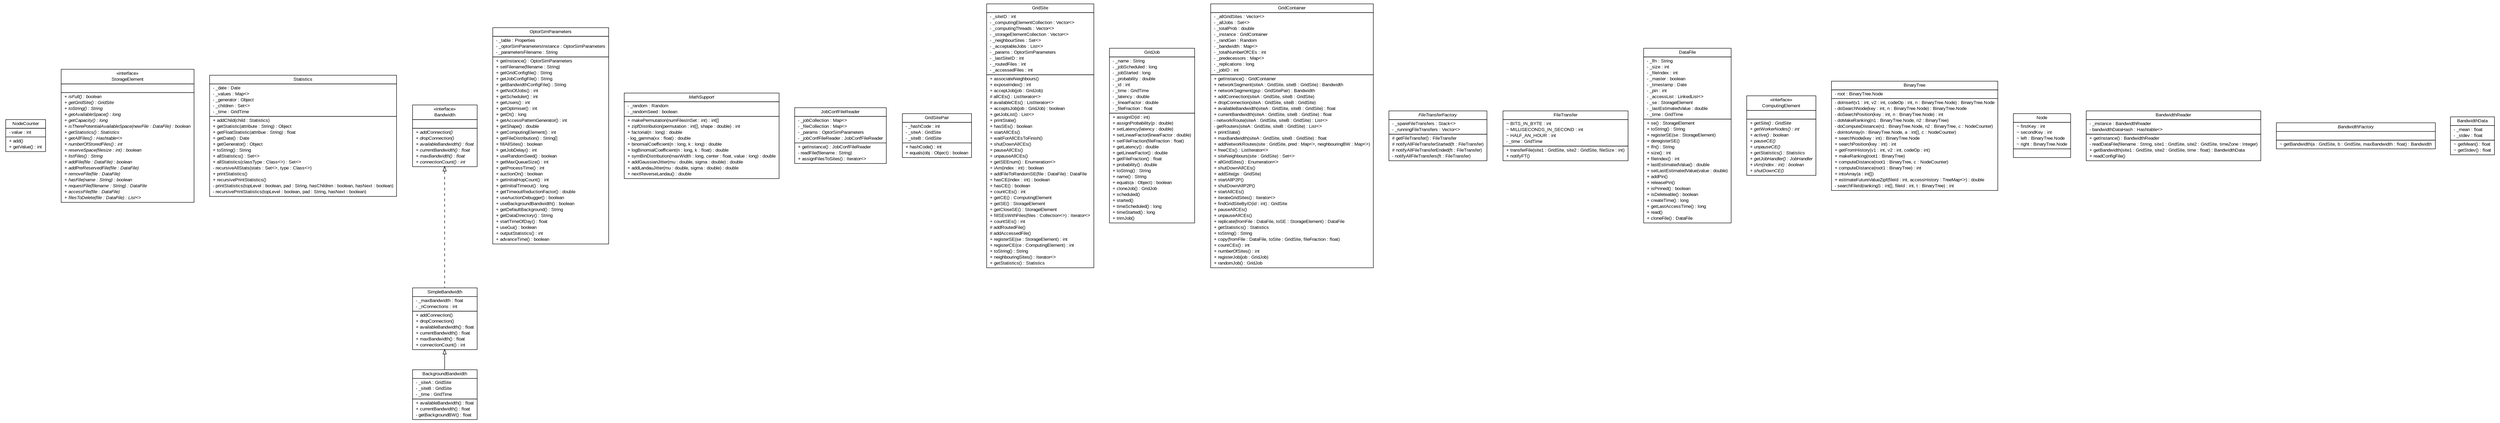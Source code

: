 #!/usr/local/bin/dot
#
# Class diagram 
# Generated by UMLGraph version R5_7_2-3-gee82a7 (http://www.umlgraph.org/)
#

digraph G {
	edge [fontname="arial",fontsize=10,labelfontname="arial",labelfontsize=10];
	node [fontname="arial",fontsize=10,shape=plaintext];
	nodesep=0.25;
	ranksep=0.5;
	// org.edg.data.replication.optorsim.infrastructure.NodeCounter
	c260 [label=<<table title="org.edg.data.replication.optorsim.infrastructure.NodeCounter" border="0" cellborder="1" cellspacing="0" cellpadding="2" port="p" href="./NodeCounter.html">
		<tr><td><table border="0" cellspacing="0" cellpadding="1">
<tr><td align="center" balign="center"> NodeCounter </td></tr>
		</table></td></tr>
		<tr><td><table border="0" cellspacing="0" cellpadding="1">
<tr><td align="left" balign="left"> - value : int </td></tr>
		</table></td></tr>
		<tr><td><table border="0" cellspacing="0" cellpadding="1">
<tr><td align="left" balign="left"> + add() </td></tr>
<tr><td align="left" balign="left"> + getValue() : int </td></tr>
		</table></td></tr>
		</table>>, URL="./NodeCounter.html", fontname="arial", fontcolor="black", fontsize=10.0];
	// org.edg.data.replication.optorsim.infrastructure.StorageElement
	c261 [label=<<table title="org.edg.data.replication.optorsim.infrastructure.StorageElement" border="0" cellborder="1" cellspacing="0" cellpadding="2" port="p" href="./StorageElement.html">
		<tr><td><table border="0" cellspacing="0" cellpadding="1">
<tr><td align="center" balign="center"> &#171;interface&#187; </td></tr>
<tr><td align="center" balign="center"> StorageElement </td></tr>
		</table></td></tr>
		<tr><td><table border="0" cellspacing="0" cellpadding="1">
<tr><td align="left" balign="left">  </td></tr>
		</table></td></tr>
		<tr><td><table border="0" cellspacing="0" cellpadding="1">
<tr><td align="left" balign="left"><font face="arial italic" point-size="10.0"> + isFull() : boolean </font></td></tr>
<tr><td align="left" balign="left"><font face="arial italic" point-size="10.0"> + getGridSite() : GridSite </font></td></tr>
<tr><td align="left" balign="left"><font face="arial italic" point-size="10.0"> + toString() : String </font></td></tr>
<tr><td align="left" balign="left"><font face="arial italic" point-size="10.0"> + getAvailableSpace() : long </font></td></tr>
<tr><td align="left" balign="left"><font face="arial italic" point-size="10.0"> + getCapacity() : long </font></td></tr>
<tr><td align="left" balign="left"><font face="arial italic" point-size="10.0"> + isTherePotentialAvailableSpace(newFile : DataFile) : boolean </font></td></tr>
<tr><td align="left" balign="left"><font face="arial italic" point-size="10.0"> + getStatistics() : Statistics </font></td></tr>
<tr><td align="left" balign="left"><font face="arial italic" point-size="10.0"> + getAllFiles() : Hashtable&lt;&gt; </font></td></tr>
<tr><td align="left" balign="left"><font face="arial italic" point-size="10.0"> + numberOfStoredFiles() : int </font></td></tr>
<tr><td align="left" balign="left"><font face="arial italic" point-size="10.0"> + reserveSpace(filesize : int) : boolean </font></td></tr>
<tr><td align="left" balign="left"><font face="arial italic" point-size="10.0"> + listFiles() : String </font></td></tr>
<tr><td align="left" balign="left"><font face="arial italic" point-size="10.0"> + addFile(file : DataFile) : boolean </font></td></tr>
<tr><td align="left" balign="left"><font face="arial italic" point-size="10.0"> + addPreReservedFile(file : DataFile) </font></td></tr>
<tr><td align="left" balign="left"><font face="arial italic" point-size="10.0"> + removeFile(file : DataFile) </font></td></tr>
<tr><td align="left" balign="left"><font face="arial italic" point-size="10.0"> + hasFile(name : String) : boolean </font></td></tr>
<tr><td align="left" balign="left"><font face="arial italic" point-size="10.0"> + requestFile(filename : String) : DataFile </font></td></tr>
<tr><td align="left" balign="left"><font face="arial italic" point-size="10.0"> + accessFile(file : DataFile) </font></td></tr>
<tr><td align="left" balign="left"><font face="arial italic" point-size="10.0"> + filesToDelete(file : DataFile) : List&lt;&gt; </font></td></tr>
		</table></td></tr>
		</table>>, URL="./StorageElement.html", fontname="arial", fontcolor="black", fontsize=10.0];
	// org.edg.data.replication.optorsim.infrastructure.Statistics
	c262 [label=<<table title="org.edg.data.replication.optorsim.infrastructure.Statistics" border="0" cellborder="1" cellspacing="0" cellpadding="2" port="p" href="./Statistics.html">
		<tr><td><table border="0" cellspacing="0" cellpadding="1">
<tr><td align="center" balign="center"> Statistics </td></tr>
		</table></td></tr>
		<tr><td><table border="0" cellspacing="0" cellpadding="1">
<tr><td align="left" balign="left"> - _date : Date </td></tr>
<tr><td align="left" balign="left"> - _values : Map&lt;&gt; </td></tr>
<tr><td align="left" balign="left"> - _generator : Object </td></tr>
<tr><td align="left" balign="left"> - _children : Set&lt;&gt; </td></tr>
<tr><td align="left" balign="left"> - _time : GridTime </td></tr>
		</table></td></tr>
		<tr><td><table border="0" cellspacing="0" cellpadding="1">
<tr><td align="left" balign="left"> + addChild(child : Statistics) </td></tr>
<tr><td align="left" balign="left"> + getStatistic(attribute : String) : Object </td></tr>
<tr><td align="left" balign="left"> + getFloatStatistic(attribue : String) : float </td></tr>
<tr><td align="left" balign="left"> + getDate() : Date </td></tr>
<tr><td align="left" balign="left"> + getGenerator() : Object </td></tr>
<tr><td align="left" balign="left"> + toString() : String </td></tr>
<tr><td align="left" balign="left"> + allStatistics() : Set&lt;&gt; </td></tr>
<tr><td align="left" balign="left"> + allStatistics(classType : Class&lt;&gt;) : Set&lt;&gt; </td></tr>
<tr><td align="left" balign="left"> - recursiveAllStats(stats : Set&lt;&gt;, type : Class&lt;&gt;) </td></tr>
<tr><td align="left" balign="left"> + printStatistics() </td></tr>
<tr><td align="left" balign="left"> + recursivePrintStatistics() </td></tr>
<tr><td align="left" balign="left"> - printStatistics(topLevel : boolean, pad : String, hasChildren : boolean, hasNext : boolean) </td></tr>
<tr><td align="left" balign="left"> - recursivePrintStatistics(topLevel : boolean, pad : String, hasNext : boolean) </td></tr>
		</table></td></tr>
		</table>>, URL="./Statistics.html", fontname="arial", fontcolor="black", fontsize=10.0];
	// org.edg.data.replication.optorsim.infrastructure.SimpleBandwidth
	c263 [label=<<table title="org.edg.data.replication.optorsim.infrastructure.SimpleBandwidth" border="0" cellborder="1" cellspacing="0" cellpadding="2" port="p" href="./SimpleBandwidth.html">
		<tr><td><table border="0" cellspacing="0" cellpadding="1">
<tr><td align="center" balign="center"> SimpleBandwidth </td></tr>
		</table></td></tr>
		<tr><td><table border="0" cellspacing="0" cellpadding="1">
<tr><td align="left" balign="left"> - _maxBandwidth : float </td></tr>
<tr><td align="left" balign="left"> - _nConnections : int </td></tr>
		</table></td></tr>
		<tr><td><table border="0" cellspacing="0" cellpadding="1">
<tr><td align="left" balign="left"> + addConnection() </td></tr>
<tr><td align="left" balign="left"> + dropConnection() </td></tr>
<tr><td align="left" balign="left"> + availableBandwidth() : float </td></tr>
<tr><td align="left" balign="left"> + currentBandwidth() : float </td></tr>
<tr><td align="left" balign="left"> + maxBandwidth() : float </td></tr>
<tr><td align="left" balign="left"> + connectionCount() : int </td></tr>
		</table></td></tr>
		</table>>, URL="./SimpleBandwidth.html", fontname="arial", fontcolor="black", fontsize=10.0];
	// org.edg.data.replication.optorsim.infrastructure.OptorSimParameters
	c264 [label=<<table title="org.edg.data.replication.optorsim.infrastructure.OptorSimParameters" border="0" cellborder="1" cellspacing="0" cellpadding="2" port="p" href="./OptorSimParameters.html">
		<tr><td><table border="0" cellspacing="0" cellpadding="1">
<tr><td align="center" balign="center"> OptorSimParameters </td></tr>
		</table></td></tr>
		<tr><td><table border="0" cellspacing="0" cellpadding="1">
<tr><td align="left" balign="left"> - _table : Properties </td></tr>
<tr><td align="left" balign="left"> - _optorSimParametersInstance : OptorSimParameters </td></tr>
<tr><td align="left" balign="left"> - _parametersFilename : String </td></tr>
		</table></td></tr>
		<tr><td><table border="0" cellspacing="0" cellpadding="1">
<tr><td align="left" balign="left"> + getInstance() : OptorSimParameters </td></tr>
<tr><td align="left" balign="left"> + setFilename(filename : String) </td></tr>
<tr><td align="left" balign="left"> + getGridConfigfile() : String </td></tr>
<tr><td align="left" balign="left"> + getJobConfigFile() : String </td></tr>
<tr><td align="left" balign="left"> + getBandwidthConfigFile() : String </td></tr>
<tr><td align="left" balign="left"> + getNoOfJobs() : int </td></tr>
<tr><td align="left" balign="left"> + getScheduler() : int </td></tr>
<tr><td align="left" balign="left"> + getUsers() : int </td></tr>
<tr><td align="left" balign="left"> + getOptimiser() : int </td></tr>
<tr><td align="left" balign="left"> + getDt() : long </td></tr>
<tr><td align="left" balign="left"> + getAccessPatternGenerator() : int </td></tr>
<tr><td align="left" balign="left"> + getShape() : double </td></tr>
<tr><td align="left" balign="left"> + getComputingElement() : int </td></tr>
<tr><td align="left" balign="left"> + getFileDistribution() : String[] </td></tr>
<tr><td align="left" balign="left"> + fillAllSites() : boolean </td></tr>
<tr><td align="left" balign="left"> + getJobDelay() : int </td></tr>
<tr><td align="left" balign="left"> + useRandomSeed() : boolean </td></tr>
<tr><td align="left" balign="left"> + getMaxQueueSize() : int </td></tr>
<tr><td align="left" balign="left"> + getProcessTime() : int </td></tr>
<tr><td align="left" balign="left"> + auctionOn() : boolean </td></tr>
<tr><td align="left" balign="left"> + getInitialHopCount() : int </td></tr>
<tr><td align="left" balign="left"> + getInitialTimeout() : long </td></tr>
<tr><td align="left" balign="left"> + getTimeoutReductionFactor() : double </td></tr>
<tr><td align="left" balign="left"> + useAuctionDebugger() : boolean </td></tr>
<tr><td align="left" balign="left"> + useBackgroundBandwidth() : boolean </td></tr>
<tr><td align="left" balign="left"> + getDefaultBackground() : String </td></tr>
<tr><td align="left" balign="left"> + getDataDirectory() : String </td></tr>
<tr><td align="left" balign="left"> + startTimeOfDay() : float </td></tr>
<tr><td align="left" balign="left"> + useGui() : boolean </td></tr>
<tr><td align="left" balign="left"> + outputStatistics() : int </td></tr>
<tr><td align="left" balign="left"> + advanceTime() : boolean </td></tr>
		</table></td></tr>
		</table>>, URL="./OptorSimParameters.html", fontname="arial", fontcolor="black", fontsize=10.0];
	// org.edg.data.replication.optorsim.infrastructure.MathSupport
	c265 [label=<<table title="org.edg.data.replication.optorsim.infrastructure.MathSupport" border="0" cellborder="1" cellspacing="0" cellpadding="2" port="p" href="./MathSupport.html">
		<tr><td><table border="0" cellspacing="0" cellpadding="1">
<tr><td align="center" balign="center"><font face="arial italic"> MathSupport </font></td></tr>
		</table></td></tr>
		<tr><td><table border="0" cellspacing="0" cellpadding="1">
<tr><td align="left" balign="left"> - _random : Random </td></tr>
<tr><td align="left" balign="left"> - _randomSeed : boolean </td></tr>
		</table></td></tr>
		<tr><td><table border="0" cellspacing="0" cellpadding="1">
<tr><td align="left" balign="left"> + makePermutation(numFilesInSet : int) : int[] </td></tr>
<tr><td align="left" balign="left"> + zipfDistribution(permutation : int[], shape : double) : int </td></tr>
<tr><td align="left" balign="left"> + factorial(n : long) : double </td></tr>
<tr><td align="left" balign="left"> - log_gamma(xx : float) : double </td></tr>
<tr><td align="left" balign="left"> + binomialCoefficient(n : long, k : long) : double </td></tr>
<tr><td align="left" balign="left"> + logBinomialCoefficient(n : long, k : float) : double </td></tr>
<tr><td align="left" balign="left"> + symBinDistribution(maxWidth : long, center : float, value : long) : double </td></tr>
<tr><td align="left" balign="left"> + addGaussianJitter(mu : double, sigma : double) : double </td></tr>
<tr><td align="left" balign="left"> + addLandauJitter(mu : double, sigma : double) : double </td></tr>
<tr><td align="left" balign="left"> + nextReverseLandau() : double </td></tr>
		</table></td></tr>
		</table>>, URL="./MathSupport.html", fontname="arial", fontcolor="black", fontsize=10.0];
	// org.edg.data.replication.optorsim.infrastructure.JobConfFileReader
	c266 [label=<<table title="org.edg.data.replication.optorsim.infrastructure.JobConfFileReader" border="0" cellborder="1" cellspacing="0" cellpadding="2" port="p" href="./JobConfFileReader.html">
		<tr><td><table border="0" cellspacing="0" cellpadding="1">
<tr><td align="center" balign="center"> JobConfFileReader </td></tr>
		</table></td></tr>
		<tr><td><table border="0" cellspacing="0" cellpadding="1">
<tr><td align="left" balign="left"> - _jobCollection : Map&lt;&gt; </td></tr>
<tr><td align="left" balign="left"> - _fileCollection : Map&lt;&gt; </td></tr>
<tr><td align="left" balign="left"> - _params : OptorSimParameters </td></tr>
<tr><td align="left" balign="left"> - _jobConfFileReader : JobConfFileReader </td></tr>
		</table></td></tr>
		<tr><td><table border="0" cellspacing="0" cellpadding="1">
<tr><td align="left" balign="left"> + getInstance() : JobConfFileReader </td></tr>
<tr><td align="left" balign="left"> - readFile(filename : String) </td></tr>
<tr><td align="left" balign="left"> + assignFilesToSites() : Iterator&lt;&gt; </td></tr>
		</table></td></tr>
		</table>>, URL="./JobConfFileReader.html", fontname="arial", fontcolor="black", fontsize=10.0];
	// org.edg.data.replication.optorsim.infrastructure.GridSitePair
	c267 [label=<<table title="org.edg.data.replication.optorsim.infrastructure.GridSitePair" border="0" cellborder="1" cellspacing="0" cellpadding="2" port="p" href="./GridSitePair.html">
		<tr><td><table border="0" cellspacing="0" cellpadding="1">
<tr><td align="center" balign="center"> GridSitePair </td></tr>
		</table></td></tr>
		<tr><td><table border="0" cellspacing="0" cellpadding="1">
<tr><td align="left" balign="left"> - _hashCode : int </td></tr>
<tr><td align="left" balign="left"> - _siteA : GridSite </td></tr>
<tr><td align="left" balign="left"> - _siteB : GridSite </td></tr>
		</table></td></tr>
		<tr><td><table border="0" cellspacing="0" cellpadding="1">
<tr><td align="left" balign="left"> + hashCode() : int </td></tr>
<tr><td align="left" balign="left"> + equals(obj : Object) : boolean </td></tr>
		</table></td></tr>
		</table>>, URL="./GridSitePair.html", fontname="arial", fontcolor="black", fontsize=10.0];
	// org.edg.data.replication.optorsim.infrastructure.GridSite
	c268 [label=<<table title="org.edg.data.replication.optorsim.infrastructure.GridSite" border="0" cellborder="1" cellspacing="0" cellpadding="2" port="p" href="./GridSite.html">
		<tr><td><table border="0" cellspacing="0" cellpadding="1">
<tr><td align="center" balign="center"> GridSite </td></tr>
		</table></td></tr>
		<tr><td><table border="0" cellspacing="0" cellpadding="1">
<tr><td align="left" balign="left"> - _siteID : int </td></tr>
<tr><td align="left" balign="left"> - _computingElementCollection : Vector&lt;&gt; </td></tr>
<tr><td align="left" balign="left"> - _computingThreads : Vector&lt;&gt; </td></tr>
<tr><td align="left" balign="left"> - _storageElementCollection : Vector&lt;&gt; </td></tr>
<tr><td align="left" balign="left"> - _neighbourSites : Set&lt;&gt; </td></tr>
<tr><td align="left" balign="left"> - _acceptableJobs : List&lt;&gt; </td></tr>
<tr><td align="left" balign="left"> - _params : OptorSimParameters </td></tr>
<tr><td align="left" balign="left"> - _lastSiteID : int </td></tr>
<tr><td align="left" balign="left"> - _routedFiles : int </td></tr>
<tr><td align="left" balign="left"> - _accessedFiles : int </td></tr>
		</table></td></tr>
		<tr><td><table border="0" cellspacing="0" cellpadding="1">
<tr><td align="left" balign="left"> + associateNeighbours() </td></tr>
<tr><td align="left" balign="left"> + exposeIndex() : int </td></tr>
<tr><td align="left" balign="left"> + acceptJob(job : GridJob) </td></tr>
<tr><td align="left" balign="left"> # allCEs() : ListIterator&lt;&gt; </td></tr>
<tr><td align="left" balign="left"> # availableCEs() : ListIterator&lt;&gt; </td></tr>
<tr><td align="left" balign="left"> + acceptsJob(job : GridJob) : boolean </td></tr>
<tr><td align="left" balign="left"> + getJobList() : List&lt;&gt; </td></tr>
<tr><td align="left" balign="left"> + printState() </td></tr>
<tr><td align="left" balign="left"> + hasSEs() : boolean </td></tr>
<tr><td align="left" balign="left"> + startAllCEs() </td></tr>
<tr><td align="left" balign="left"> + waitForAllCEsToFinish() </td></tr>
<tr><td align="left" balign="left"> + shutDownAllCEs() </td></tr>
<tr><td align="left" balign="left"> + pauseAllCEs() </td></tr>
<tr><td align="left" balign="left"> + unpauseAllCEs() </td></tr>
<tr><td align="left" balign="left"> + getSEEnum() : Enumeration&lt;&gt; </td></tr>
<tr><td align="left" balign="left"> + iAm(index : int) : boolean </td></tr>
<tr><td align="left" balign="left"> + addFileToRandomSE(file : DataFile) : DataFile </td></tr>
<tr><td align="left" balign="left"> + hasCE(index : int) : boolean </td></tr>
<tr><td align="left" balign="left"> + hasCE() : boolean </td></tr>
<tr><td align="left" balign="left"> + countCEs() : int </td></tr>
<tr><td align="left" balign="left"> + getCE() : ComputingElement </td></tr>
<tr><td align="left" balign="left"> + getSE() : StorageElement </td></tr>
<tr><td align="left" balign="left"> + getCloseSE() : StorageElement </td></tr>
<tr><td align="left" balign="left"> + fillSEsWithFiles(files : Collection&lt;&gt;) : Iterator&lt;&gt; </td></tr>
<tr><td align="left" balign="left"> + countSEs() : int </td></tr>
<tr><td align="left" balign="left"> # addRoutedFile() </td></tr>
<tr><td align="left" balign="left"> # addAccessedFile() </td></tr>
<tr><td align="left" balign="left"> + registerSE(se : StorageElement) : int </td></tr>
<tr><td align="left" balign="left"> + registerCE(ce : ComputingElement) : int </td></tr>
<tr><td align="left" balign="left"> + toString() : String </td></tr>
<tr><td align="left" balign="left"> + neighbouringSites() : Iterator&lt;&gt; </td></tr>
<tr><td align="left" balign="left"> + getStatistics() : Statistics </td></tr>
		</table></td></tr>
		</table>>, URL="./GridSite.html", fontname="arial", fontcolor="black", fontsize=10.0];
	// org.edg.data.replication.optorsim.infrastructure.GridJob
	c269 [label=<<table title="org.edg.data.replication.optorsim.infrastructure.GridJob" border="0" cellborder="1" cellspacing="0" cellpadding="2" port="p" href="./GridJob.html">
		<tr><td><table border="0" cellspacing="0" cellpadding="1">
<tr><td align="center" balign="center"> GridJob </td></tr>
		</table></td></tr>
		<tr><td><table border="0" cellspacing="0" cellpadding="1">
<tr><td align="left" balign="left"> - _name : String </td></tr>
<tr><td align="left" balign="left"> - _jobScheduled : long </td></tr>
<tr><td align="left" balign="left"> - _jobStarted : long </td></tr>
<tr><td align="left" balign="left"> - _probability : double </td></tr>
<tr><td align="left" balign="left"> - _id : int </td></tr>
<tr><td align="left" balign="left"> - _time : GridTime </td></tr>
<tr><td align="left" balign="left"> - _latency : double </td></tr>
<tr><td align="left" balign="left"> - _linearFactor : double </td></tr>
<tr><td align="left" balign="left"> - _fileFraction : float </td></tr>
		</table></td></tr>
		<tr><td><table border="0" cellspacing="0" cellpadding="1">
<tr><td align="left" balign="left"> + assignID(id : int) </td></tr>
<tr><td align="left" balign="left"> + assignProbability(p : double) </td></tr>
<tr><td align="left" balign="left"> + setLatency(latency : double) </td></tr>
<tr><td align="left" balign="left"> + setLinearFactor(linearFactor : double) </td></tr>
<tr><td align="left" balign="left"> + setFileFraction(fileFraction : float) </td></tr>
<tr><td align="left" balign="left"> + getLatency() : double </td></tr>
<tr><td align="left" balign="left"> + getLinearFactor() : double </td></tr>
<tr><td align="left" balign="left"> + getFileFraction() : float </td></tr>
<tr><td align="left" balign="left"> + probability() : double </td></tr>
<tr><td align="left" balign="left"> + toString() : String </td></tr>
<tr><td align="left" balign="left"> + name() : String </td></tr>
<tr><td align="left" balign="left"> + equals(a : Object) : boolean </td></tr>
<tr><td align="left" balign="left"> + cloneJob() : GridJob </td></tr>
<tr><td align="left" balign="left"> + scheduled() </td></tr>
<tr><td align="left" balign="left"> + started() </td></tr>
<tr><td align="left" balign="left"> + timeScheduled() : long </td></tr>
<tr><td align="left" balign="left"> + timeStarted() : long </td></tr>
<tr><td align="left" balign="left"> + trimJob() </td></tr>
		</table></td></tr>
		</table>>, URL="./GridJob.html", fontname="arial", fontcolor="black", fontsize=10.0];
	// org.edg.data.replication.optorsim.infrastructure.GridContainer
	c270 [label=<<table title="org.edg.data.replication.optorsim.infrastructure.GridContainer" border="0" cellborder="1" cellspacing="0" cellpadding="2" port="p" href="./GridContainer.html">
		<tr><td><table border="0" cellspacing="0" cellpadding="1">
<tr><td align="center" balign="center"> GridContainer </td></tr>
		</table></td></tr>
		<tr><td><table border="0" cellspacing="0" cellpadding="1">
<tr><td align="left" balign="left"> - _allGridSites : Vector&lt;&gt; </td></tr>
<tr><td align="left" balign="left"> - _allJobs : Set&lt;&gt; </td></tr>
<tr><td align="left" balign="left"> - _totalProb : double </td></tr>
<tr><td align="left" balign="left"> - _instance : GridContainer </td></tr>
<tr><td align="left" balign="left"> - _randGen : Random </td></tr>
<tr><td align="left" balign="left"> - _bandwidth : Map&lt;&gt; </td></tr>
<tr><td align="left" balign="left"> - _totalNumberOfCEs : int </td></tr>
<tr><td align="left" balign="left"> - _predecessors : Map&lt;&gt; </td></tr>
<tr><td align="left" balign="left"> - _replications : long </td></tr>
<tr><td align="left" balign="left"> - _jobID : int </td></tr>
		</table></td></tr>
		<tr><td><table border="0" cellspacing="0" cellpadding="1">
<tr><td align="left" balign="left"> + getInstance() : GridContainer </td></tr>
<tr><td align="left" balign="left"> + networkSegment(siteA : GridSite, siteB : GridSite) : Bandwidth </td></tr>
<tr><td align="left" balign="left"> + networkSegment(gsp : GridSitePair) : Bandwidth </td></tr>
<tr><td align="left" balign="left"> + addConnection(siteA : GridSite, siteB : GridSite) </td></tr>
<tr><td align="left" balign="left"> + dropConnection(siteA : GridSite, siteB : GridSite) </td></tr>
<tr><td align="left" balign="left"> + availableBandwidth(siteA : GridSite, siteB : GridSite) : float </td></tr>
<tr><td align="left" balign="left"> + currentBandwidth(siteA : GridSite, siteB : GridSite) : float </td></tr>
<tr><td align="left" balign="left"> - networkRoute(siteA : GridSite, siteB : GridSite) : List&lt;&gt; </td></tr>
<tr><td align="left" balign="left"> - getRouters(siteA : GridSite, siteB : GridSite) : List&lt;&gt; </td></tr>
<tr><td align="left" balign="left"> + printState() </td></tr>
<tr><td align="left" balign="left"> + maxBandwidth(siteA : GridSite, siteB : GridSite) : float </td></tr>
<tr><td align="left" balign="left"> + addNetworkRoutes(site : GridSite, pred : Map&lt;&gt;, neighbouringBW : Map&lt;&gt;) </td></tr>
<tr><td align="left" balign="left"> + freeCEs() : ListIterator&lt;&gt; </td></tr>
<tr><td align="left" balign="left"> + siteNeighbours(site : GridSite) : Set&lt;&gt; </td></tr>
<tr><td align="left" balign="left"> + allGridSites() : Enumeration&lt;&gt; </td></tr>
<tr><td align="left" balign="left"> + shutDownAllCEs() </td></tr>
<tr><td align="left" balign="left"> + addSite(gs : GridSite) </td></tr>
<tr><td align="left" balign="left"> + startAllP2P() </td></tr>
<tr><td align="left" balign="left"> + shutDownAllP2P() </td></tr>
<tr><td align="left" balign="left"> + startAllCEs() </td></tr>
<tr><td align="left" balign="left"> + iterateGridSites() : Iterator&lt;&gt; </td></tr>
<tr><td align="left" balign="left"> + findGridSiteByID(id : int) : GridSite </td></tr>
<tr><td align="left" balign="left"> + pauseAllCEs() </td></tr>
<tr><td align="left" balign="left"> + unpauseAllCEs() </td></tr>
<tr><td align="left" balign="left"> + replicate(fromFile : DataFile, toSE : StorageElement) : DataFile </td></tr>
<tr><td align="left" balign="left"> + getStatistics() : Statistics </td></tr>
<tr><td align="left" balign="left"> + toString() : String </td></tr>
<tr><td align="left" balign="left"> + copy(fromFile : DataFile, toSite : GridSite, fileFraction : float) </td></tr>
<tr><td align="left" balign="left"> + countCEs() : int </td></tr>
<tr><td align="left" balign="left"> + numberOfSites() : int </td></tr>
<tr><td align="left" balign="left"> + registerJob(job : GridJob) </td></tr>
<tr><td align="left" balign="left"> + randomJob() : GridJob </td></tr>
		</table></td></tr>
		</table>>, URL="./GridContainer.html", fontname="arial", fontcolor="black", fontsize=10.0];
	// org.edg.data.replication.optorsim.infrastructure.FileTransferFactory
	c271 [label=<<table title="org.edg.data.replication.optorsim.infrastructure.FileTransferFactory" border="0" cellborder="1" cellspacing="0" cellpadding="2" port="p" href="./FileTransferFactory.html">
		<tr><td><table border="0" cellspacing="0" cellpadding="1">
<tr><td align="center" balign="center"><font face="arial italic"> FileTransferFactory </font></td></tr>
		</table></td></tr>
		<tr><td><table border="0" cellspacing="0" cellpadding="1">
<tr><td align="left" balign="left"> - _spareFileTransfers : Stack&lt;&gt; </td></tr>
<tr><td align="left" balign="left"> - _runningFileTransfers : Vector&lt;&gt; </td></tr>
		</table></td></tr>
		<tr><td><table border="0" cellspacing="0" cellpadding="1">
<tr><td align="left" balign="left"> # getFileTransfer() : FileTransfer </td></tr>
<tr><td align="left" balign="left"> # notifyAllFileTransferStarted(ft : FileTransfer) </td></tr>
<tr><td align="left" balign="left"> # notifyAllFileTransferEnded(ft : FileTransfer) </td></tr>
<tr><td align="left" balign="left"> - notifyAllFileTransfers(ft : FileTransfer) </td></tr>
		</table></td></tr>
		</table>>, URL="./FileTransferFactory.html", fontname="arial", fontcolor="black", fontsize=10.0];
	// org.edg.data.replication.optorsim.infrastructure.FileTransfer
	c272 [label=<<table title="org.edg.data.replication.optorsim.infrastructure.FileTransfer" border="0" cellborder="1" cellspacing="0" cellpadding="2" port="p" href="./FileTransfer.html">
		<tr><td><table border="0" cellspacing="0" cellpadding="1">
<tr><td align="center" balign="center"> FileTransfer </td></tr>
		</table></td></tr>
		<tr><td><table border="0" cellspacing="0" cellpadding="1">
<tr><td align="left" balign="left"> ~ BITS_IN_BYTE : int </td></tr>
<tr><td align="left" balign="left"> ~ MILLISECONDS_IN_SECOND : int </td></tr>
<tr><td align="left" balign="left"> ~ HALF_AN_HOUR : int </td></tr>
<tr><td align="left" balign="left"> - _time : GridTime </td></tr>
		</table></td></tr>
		<tr><td><table border="0" cellspacing="0" cellpadding="1">
<tr><td align="left" balign="left"> + transferFile(site1 : GridSite, site2 : GridSite, fileSize : int) </td></tr>
<tr><td align="left" balign="left"> + notifyFT() </td></tr>
		</table></td></tr>
		</table>>, URL="./FileTransfer.html", fontname="arial", fontcolor="black", fontsize=10.0];
	// org.edg.data.replication.optorsim.infrastructure.DataFile
	c273 [label=<<table title="org.edg.data.replication.optorsim.infrastructure.DataFile" border="0" cellborder="1" cellspacing="0" cellpadding="2" port="p" href="./DataFile.html">
		<tr><td><table border="0" cellspacing="0" cellpadding="1">
<tr><td align="center" balign="center"> DataFile </td></tr>
		</table></td></tr>
		<tr><td><table border="0" cellspacing="0" cellpadding="1">
<tr><td align="left" balign="left"> - _lfn : String </td></tr>
<tr><td align="left" balign="left"> - _size : int </td></tr>
<tr><td align="left" balign="left"> - _fileIndex : int </td></tr>
<tr><td align="left" balign="left"> - _master : boolean </td></tr>
<tr><td align="left" balign="left"> - _timestamp : Date </td></tr>
<tr><td align="left" balign="left"> - _pin : int </td></tr>
<tr><td align="left" balign="left"> - _accessList : LinkedList&lt;&gt; </td></tr>
<tr><td align="left" balign="left"> - _se : StorageElement </td></tr>
<tr><td align="left" balign="left"> - _lastEstimatedValue : double </td></tr>
<tr><td align="left" balign="left"> - _time : GridTime </td></tr>
		</table></td></tr>
		<tr><td><table border="0" cellspacing="0" cellpadding="1">
<tr><td align="left" balign="left"> + se() : StorageElement </td></tr>
<tr><td align="left" balign="left"> + toString() : String </td></tr>
<tr><td align="left" balign="left"> + registerSE(se : StorageElement) </td></tr>
<tr><td align="left" balign="left"> + deregisterSE() </td></tr>
<tr><td align="left" balign="left"> + lfn() : String </td></tr>
<tr><td align="left" balign="left"> + size() : int </td></tr>
<tr><td align="left" balign="left"> + fileIndex() : int </td></tr>
<tr><td align="left" balign="left"> + lastEstimatedValue() : double </td></tr>
<tr><td align="left" balign="left"> + setLastEstimatedValue(value : double) </td></tr>
<tr><td align="left" balign="left"> + addPin() </td></tr>
<tr><td align="left" balign="left"> + releasePin() </td></tr>
<tr><td align="left" balign="left"> + isPinned() : boolean </td></tr>
<tr><td align="left" balign="left"> + isDeleteable() : boolean </td></tr>
<tr><td align="left" balign="left"> + createTime() : long </td></tr>
<tr><td align="left" balign="left"> + getLastAccessTime() : long </td></tr>
<tr><td align="left" balign="left"> + read() </td></tr>
<tr><td align="left" balign="left"> + cloneFile() : DataFile </td></tr>
		</table></td></tr>
		</table>>, URL="./DataFile.html", fontname="arial", fontcolor="black", fontsize=10.0];
	// org.edg.data.replication.optorsim.infrastructure.ComputingElement
	c274 [label=<<table title="org.edg.data.replication.optorsim.infrastructure.ComputingElement" border="0" cellborder="1" cellspacing="0" cellpadding="2" port="p" href="./ComputingElement.html">
		<tr><td><table border="0" cellspacing="0" cellpadding="1">
<tr><td align="center" balign="center"> &#171;interface&#187; </td></tr>
<tr><td align="center" balign="center"> ComputingElement </td></tr>
		</table></td></tr>
		<tr><td><table border="0" cellspacing="0" cellpadding="1">
<tr><td align="left" balign="left">  </td></tr>
		</table></td></tr>
		<tr><td><table border="0" cellspacing="0" cellpadding="1">
<tr><td align="left" balign="left"><font face="arial italic" point-size="10.0"> + getSite() : GridSite </font></td></tr>
<tr><td align="left" balign="left"><font face="arial italic" point-size="10.0"> + getWorkerNodes() : int </font></td></tr>
<tr><td align="left" balign="left"><font face="arial italic" point-size="10.0"> + active() : boolean </font></td></tr>
<tr><td align="left" balign="left"><font face="arial italic" point-size="10.0"> + pauseCE() </font></td></tr>
<tr><td align="left" balign="left"><font face="arial italic" point-size="10.0"> + unpauseCE() </font></td></tr>
<tr><td align="left" balign="left"><font face="arial italic" point-size="10.0"> + getStatistics() : Statistics </font></td></tr>
<tr><td align="left" balign="left"><font face="arial italic" point-size="10.0"> + getJobHandler() : JobHandler </font></td></tr>
<tr><td align="left" balign="left"><font face="arial italic" point-size="10.0"> + iAm(index : int) : boolean </font></td></tr>
<tr><td align="left" balign="left"><font face="arial italic" point-size="10.0"> + shutDownCE() </font></td></tr>
		</table></td></tr>
		</table>>, URL="./ComputingElement.html", fontname="arial", fontcolor="black", fontsize=10.0];
	// org.edg.data.replication.optorsim.infrastructure.BinaryTree
	c275 [label=<<table title="org.edg.data.replication.optorsim.infrastructure.BinaryTree" border="0" cellborder="1" cellspacing="0" cellpadding="2" port="p" href="./BinaryTree.html">
		<tr><td><table border="0" cellspacing="0" cellpadding="1">
<tr><td align="center" balign="center"> BinaryTree </td></tr>
		</table></td></tr>
		<tr><td><table border="0" cellspacing="0" cellpadding="1">
<tr><td align="left" balign="left"> - root : BinaryTree.Node </td></tr>
		</table></td></tr>
		<tr><td><table border="0" cellspacing="0" cellpadding="1">
<tr><td align="left" balign="left"> - doInsert(v1 : int, v2 : int, codeOp : int, n : BinaryTree.Node) : BinaryTree.Node </td></tr>
<tr><td align="left" balign="left"> - doSearchNode(key : int, n : BinaryTree.Node) : BinaryTree.Node </td></tr>
<tr><td align="left" balign="left"> - doSearchPosition(key : int, n : BinaryTree.Node) : int </td></tr>
<tr><td align="left" balign="left"> - doMakeRanking(n1 : BinaryTree.Node, n2 : BinaryTree) </td></tr>
<tr><td align="left" balign="left"> - doComputeDistance(n1 : BinaryTree.Node, n2 : BinaryTree, c : NodeCounter) </td></tr>
<tr><td align="left" balign="left"> - doIntoArray(n : BinaryTree.Node, a : int[], c : NodeCounter) </td></tr>
<tr><td align="left" balign="left"> + searchNode(key : int) : BinaryTree.Node </td></tr>
<tr><td align="left" balign="left"> + searchPosition(key : int) : int </td></tr>
<tr><td align="left" balign="left"> + getFromHistory(v1 : int, v2 : int, codeOp : int) </td></tr>
<tr><td align="left" balign="left"> + makeRanking(root1 : BinaryTree) </td></tr>
<tr><td align="left" balign="left"> + computeDistance(root1 : BinaryTree, c : NodeCounter) </td></tr>
<tr><td align="left" balign="left"> + computeDistance(root1 : BinaryTree) : int </td></tr>
<tr><td align="left" balign="left"> + intoArray(a : int[]) </td></tr>
<tr><td align="left" balign="left"> + estimateFutureValueZipf(fileId : int, accessHistory : TreeMap&lt;&gt;) : double </td></tr>
<tr><td align="left" balign="left"> - searchFileId(rankingS : int[], fileId : int, t : BinaryTree) : int </td></tr>
		</table></td></tr>
		</table>>, URL="./BinaryTree.html", fontname="arial", fontcolor="black", fontsize=10.0];
	// org.edg.data.replication.optorsim.infrastructure.BinaryTree.Node
	c276 [label=<<table title="org.edg.data.replication.optorsim.infrastructure.BinaryTree.Node" border="0" cellborder="1" cellspacing="0" cellpadding="2" port="p" href="./BinaryTree.Node.html">
		<tr><td><table border="0" cellspacing="0" cellpadding="1">
<tr><td align="center" balign="center"> Node </td></tr>
		</table></td></tr>
		<tr><td><table border="0" cellspacing="0" cellpadding="1">
<tr><td align="left" balign="left"> ~ firstKey : int </td></tr>
<tr><td align="left" balign="left"> ~ secondKey : int </td></tr>
<tr><td align="left" balign="left"> ~ left : BinaryTree.Node </td></tr>
<tr><td align="left" balign="left"> ~ right : BinaryTree.Node </td></tr>
		</table></td></tr>
		<tr><td><table border="0" cellspacing="0" cellpadding="1">
<tr><td align="left" balign="left">  </td></tr>
		</table></td></tr>
		</table>>, URL="./BinaryTree.Node.html", fontname="arial", fontcolor="black", fontsize=10.0];
	// org.edg.data.replication.optorsim.infrastructure.BandwidthReader
	c277 [label=<<table title="org.edg.data.replication.optorsim.infrastructure.BandwidthReader" border="0" cellborder="1" cellspacing="0" cellpadding="2" port="p" href="./BandwidthReader.html">
		<tr><td><table border="0" cellspacing="0" cellpadding="1">
<tr><td align="center" balign="center"> BandwidthReader </td></tr>
		</table></td></tr>
		<tr><td><table border="0" cellspacing="0" cellpadding="1">
<tr><td align="left" balign="left"> - _instance : BandwidthReader </td></tr>
<tr><td align="left" balign="left"> - bandwidthDataHash : Hashtable&lt;&gt; </td></tr>
		</table></td></tr>
		<tr><td><table border="0" cellspacing="0" cellpadding="1">
<tr><td align="left" balign="left"> + getInstance() : BandwidthReader </td></tr>
<tr><td align="left" balign="left"> - readDataFile(filename : String, site1 : GridSite, site2 : GridSite, timeZone : Integer) </td></tr>
<tr><td align="left" balign="left"> + getBandwidth(site1 : GridSite, site2 : GridSite, time : float) : BandwidthData </td></tr>
<tr><td align="left" balign="left"> + readConfigFile() </td></tr>
		</table></td></tr>
		</table>>, URL="./BandwidthReader.html", fontname="arial", fontcolor="black", fontsize=10.0];
	// org.edg.data.replication.optorsim.infrastructure.BandwidthFactory
	c278 [label=<<table title="org.edg.data.replication.optorsim.infrastructure.BandwidthFactory" border="0" cellborder="1" cellspacing="0" cellpadding="2" port="p" href="./BandwidthFactory.html">
		<tr><td><table border="0" cellspacing="0" cellpadding="1">
<tr><td align="center" balign="center"><font face="arial italic"> BandwidthFactory </font></td></tr>
		</table></td></tr>
		<tr><td><table border="0" cellspacing="0" cellpadding="1">
<tr><td align="left" balign="left">  </td></tr>
		</table></td></tr>
		<tr><td><table border="0" cellspacing="0" cellpadding="1">
<tr><td align="left" balign="left"> ~ getBandwidth(a : GridSite, b : GridSite, maxBandwidth : float) : Bandwidth </td></tr>
		</table></td></tr>
		</table>>, URL="./BandwidthFactory.html", fontname="arial", fontcolor="black", fontsize=10.0];
	// org.edg.data.replication.optorsim.infrastructure.BandwidthData
	c279 [label=<<table title="org.edg.data.replication.optorsim.infrastructure.BandwidthData" border="0" cellborder="1" cellspacing="0" cellpadding="2" port="p" href="./BandwidthData.html">
		<tr><td><table border="0" cellspacing="0" cellpadding="1">
<tr><td align="center" balign="center"> BandwidthData </td></tr>
		</table></td></tr>
		<tr><td><table border="0" cellspacing="0" cellpadding="1">
<tr><td align="left" balign="left"> - _mean : float </td></tr>
<tr><td align="left" balign="left"> - _stdev : float </td></tr>
		</table></td></tr>
		<tr><td><table border="0" cellspacing="0" cellpadding="1">
<tr><td align="left" balign="left"> ~ getMean() : float </td></tr>
<tr><td align="left" balign="left"> ~ getStdev() : float </td></tr>
		</table></td></tr>
		</table>>, URL="./BandwidthData.html", fontname="arial", fontcolor="black", fontsize=10.0];
	// org.edg.data.replication.optorsim.infrastructure.Bandwidth
	c280 [label=<<table title="org.edg.data.replication.optorsim.infrastructure.Bandwidth" border="0" cellborder="1" cellspacing="0" cellpadding="2" port="p" href="./Bandwidth.html">
		<tr><td><table border="0" cellspacing="0" cellpadding="1">
<tr><td align="center" balign="center"> &#171;interface&#187; </td></tr>
<tr><td align="center" balign="center"> Bandwidth </td></tr>
		</table></td></tr>
		<tr><td><table border="0" cellspacing="0" cellpadding="1">
<tr><td align="left" balign="left">  </td></tr>
		</table></td></tr>
		<tr><td><table border="0" cellspacing="0" cellpadding="1">
<tr><td align="left" balign="left"><font face="arial italic" point-size="10.0"> + addConnection() </font></td></tr>
<tr><td align="left" balign="left"><font face="arial italic" point-size="10.0"> + dropConnection() </font></td></tr>
<tr><td align="left" balign="left"><font face="arial italic" point-size="10.0"> + availableBandwidth() : float </font></td></tr>
<tr><td align="left" balign="left"><font face="arial italic" point-size="10.0"> + currentBandwidth() : float </font></td></tr>
<tr><td align="left" balign="left"><font face="arial italic" point-size="10.0"> + maxBandwidth() : float </font></td></tr>
<tr><td align="left" balign="left"><font face="arial italic" point-size="10.0"> + connectionCount() : int </font></td></tr>
		</table></td></tr>
		</table>>, URL="./Bandwidth.html", fontname="arial", fontcolor="black", fontsize=10.0];
	// org.edg.data.replication.optorsim.infrastructure.BackgroundBandwidth
	c281 [label=<<table title="org.edg.data.replication.optorsim.infrastructure.BackgroundBandwidth" border="0" cellborder="1" cellspacing="0" cellpadding="2" port="p" href="./BackgroundBandwidth.html">
		<tr><td><table border="0" cellspacing="0" cellpadding="1">
<tr><td align="center" balign="center"> BackgroundBandwidth </td></tr>
		</table></td></tr>
		<tr><td><table border="0" cellspacing="0" cellpadding="1">
<tr><td align="left" balign="left"> - _siteA : GridSite </td></tr>
<tr><td align="left" balign="left"> - _siteB : GridSite </td></tr>
<tr><td align="left" balign="left"> - _time : GridTime </td></tr>
		</table></td></tr>
		<tr><td><table border="0" cellspacing="0" cellpadding="1">
<tr><td align="left" balign="left"> + availableBandwidth() : float </td></tr>
<tr><td align="left" balign="left"> + currentBandwidth() : float </td></tr>
<tr><td align="left" balign="left"> - getBackgroundBW() : float </td></tr>
		</table></td></tr>
		</table>>, URL="./BackgroundBandwidth.html", fontname="arial", fontcolor="black", fontsize=10.0];
	//org.edg.data.replication.optorsim.infrastructure.SimpleBandwidth implements org.edg.data.replication.optorsim.infrastructure.Bandwidth
	c280:p -> c263:p [dir=back,arrowtail=empty,style=dashed];
	//org.edg.data.replication.optorsim.infrastructure.BackgroundBandwidth extends org.edg.data.replication.optorsim.infrastructure.SimpleBandwidth
	c263:p -> c281:p [dir=back,arrowtail=empty];
}

